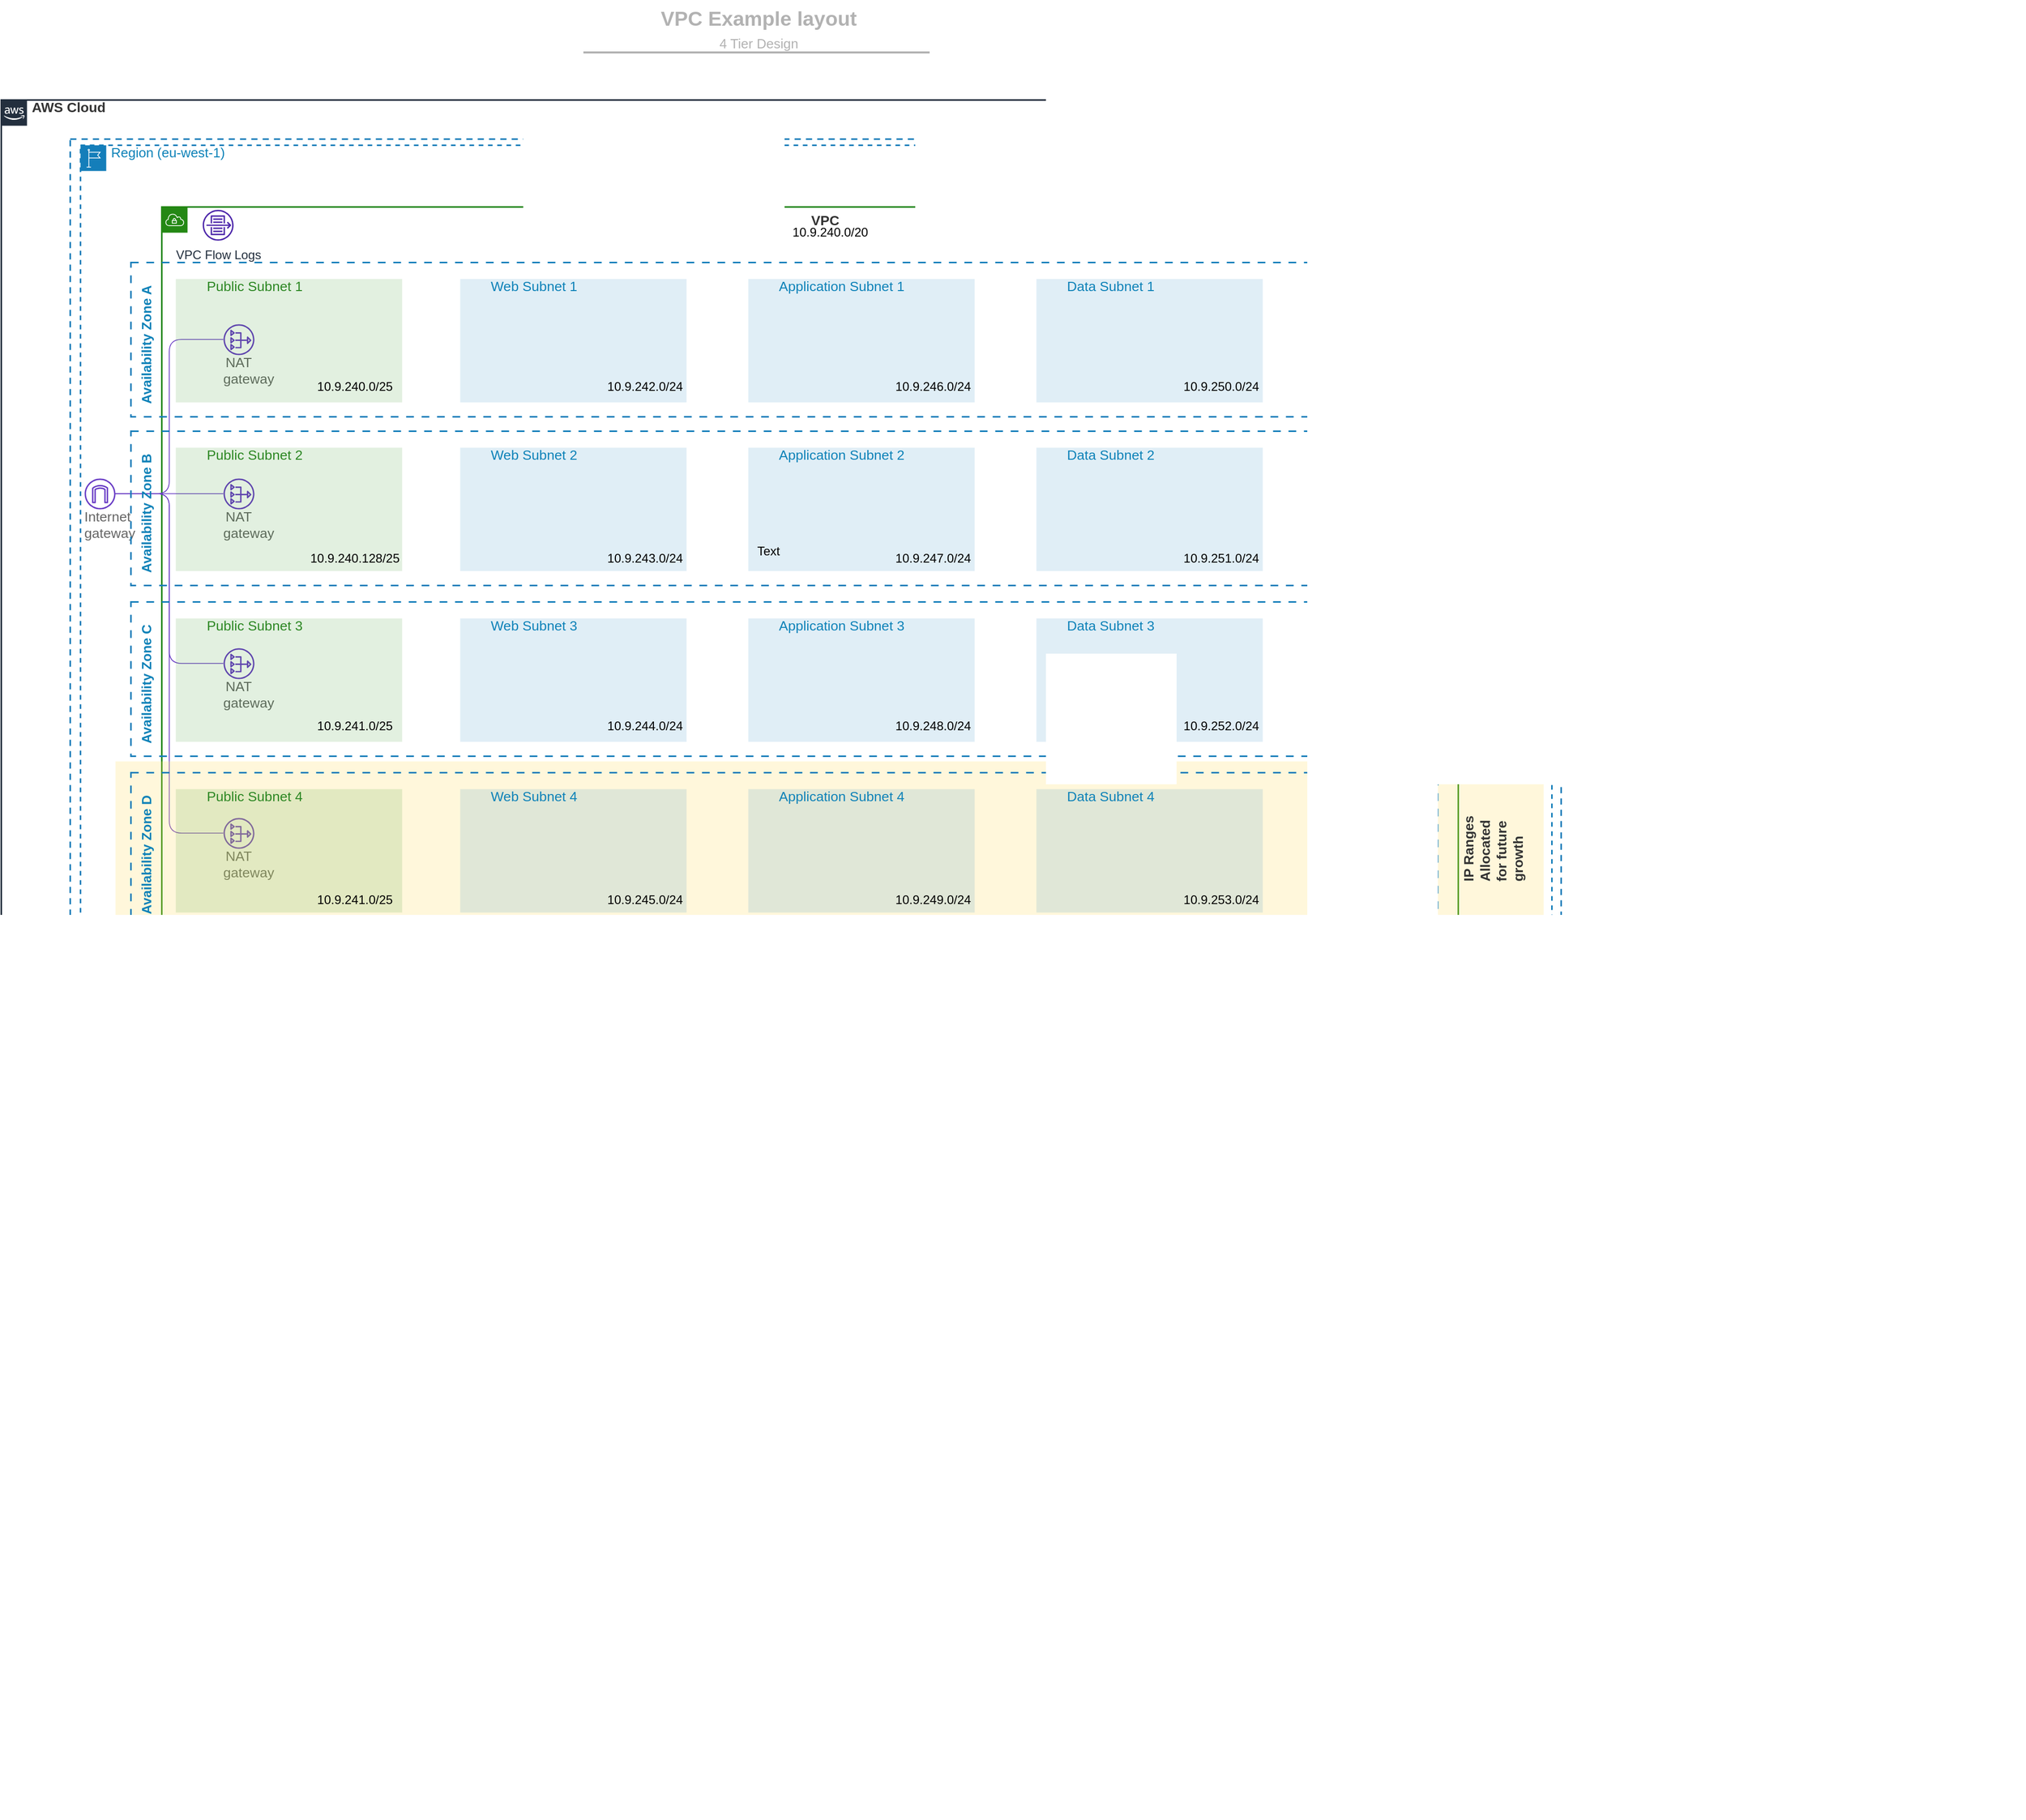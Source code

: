 <mxfile compressed="false" version="20.3.0" type="device">
  <diagram name="4 Tier Design" id="lptEz-B2BHvfUTlyXeJj">
    <mxGraphModel dx="1259" dy="1894" grid="1" gridSize="10" guides="1" tooltips="1" connect="1" arrows="1" fold="1" page="1" pageScale="1" pageWidth="827" pageHeight="1169" math="0" shadow="0">
      <root>
        <mxCell id="pj1l9u-Ld7OoOsmG_GXO-0" />
        <mxCell id="pj1l9u-Ld7OoOsmG_GXO-1" value="Titles Block" style="" parent="pj1l9u-Ld7OoOsmG_GXO-0" />
        <mxCell id="pj1l9u-Ld7OoOsmG_GXO-2" value="" style="group;dropTarget=0;" parent="pj1l9u-Ld7OoOsmG_GXO-1" vertex="1">
          <mxGeometry x="430" y="-840" width="641" height="89" as="geometry" />
        </mxCell>
        <UserObject AWS_Account_ID="" label="VPC Example layout" placeholders="1" id="pj1l9u-Ld7OoOsmG_GXO-3">
          <mxCell style="html=1;overflow=block;blockSpacing=1;whiteSpace=wrap;;whiteSpace=wrap;fontSize=19.7;fontColor=#b2b2b2;fontStyle=1;align=center;spacingLeft=7;spacingRight=7;spacingTop=2;spacing=3;strokeOpacity=0;fillOpacity=0;rounded=1;absoluteArcSize=1;arcSize=12;fillColor=#ffffff;strokeWidth=1.5;" parent="pj1l9u-Ld7OoOsmG_GXO-2" vertex="1">
            <mxGeometry width="641" height="30" as="geometry" />
          </mxCell>
        </UserObject>
        <UserObject AWS_Account_ID="" label="" placeholders="1" id="pj1l9u-Ld7OoOsmG_GXO-4">
          <mxCell style="html=1;overflow=block;blockSpacing=1;whiteSpace=wrap;;whiteSpace=wrap;fontSize=11.5;fontColor=#b2b2b2;align=center;spacingLeft=7;spacingRight=7;spacingTop=2;spacing=3;strokeOpacity=0;fillOpacity=0;rounded=1;absoluteArcSize=1;arcSize=12;fillColor=#ffffff;strokeWidth=1.5;" parent="pj1l9u-Ld7OoOsmG_GXO-2" vertex="1">
            <mxGeometry y="45" width="641" height="44" as="geometry" />
          </mxCell>
        </UserObject>
        <UserObject label="%page%" placeholders="1" id="pj1l9u-Ld7OoOsmG_GXO-5">
          <mxCell style="html=1;overflow=block;blockSpacing=1;whiteSpace=wrap;strokeColor=none;fillColor=none;whiteSpace=wrap;fontSize=13;fontColor=#b2b2b2;spacing=3.8;strokeOpacity=100;fillOpacity=100;strokeWidth=0.8;" parent="pj1l9u-Ld7OoOsmG_GXO-2" vertex="1">
            <mxGeometry x="171.77" y="20" width="297.46" height="41" as="geometry" />
          </mxCell>
        </UserObject>
        <UserObject label="" id="pj1l9u-Ld7OoOsmG_GXO-6">
          <mxCell style="html=1;jettySize=18;whiteSpace=wrap;fontSize=13;fontFamily=Helvetica;strokeColor=#b2b2b2;strokeOpacity=100;strokeWidth=2;rounded=0;startArrow=none;;endArrow=none;;endSize=10;startSize=10;" parent="pj1l9u-Ld7OoOsmG_GXO-2" edge="1">
            <mxGeometry width="100" height="100" relative="1" as="geometry">
              <Array as="points" />
              <mxPoint x="150.002" y="50" as="sourcePoint" />
              <mxPoint x="486.463" y="50" as="targetPoint" />
            </mxGeometry>
          </mxCell>
        </UserObject>
        <mxCell id="pj1l9u-Ld7OoOsmG_GXO-7" value="Region" style="locked=1;" parent="pj1l9u-Ld7OoOsmG_GXO-0" />
        <mxCell id="pj1l9u-Ld7OoOsmG_GXO-8" value="" style="html=1;overflow=block;blockSpacing=1;whiteSpace=wrap;whiteSpace=wrap;fontSize=13.3;fontColor=#333333;fontStyle=1;spacing=0;strokeColor=#232f3e;strokeOpacity=100;fillOpacity=0;fillColor=#000000;strokeWidth=1.5;" parent="pj1l9u-Ld7OoOsmG_GXO-7" vertex="1">
          <mxGeometry x="14" y="-744" width="1526" height="833" as="geometry" />
        </mxCell>
        <UserObject AWS_Account_ID="" label="AWS Cloud" id="pj1l9u-Ld7OoOsmG_GXO-9">
          <mxCell style="html=1;overflow=block;blockSpacing=1;whiteSpace=wrap;shape=mxgraph.aws4.group;grIcon=mxgraph.aws4.group_aws_cloud_alt;verticalAlign=top;align=left;spacingLeft=30;fillOpacity=100;fillColor=none;whiteSpace=wrap;fontSize=13.3;fontColor=#333333;fontStyle=1;spacing=0;strokeColor=#232f3e;strokeOpacity=100;strokeWidth=1.5;part=1;" parent="pj1l9u-Ld7OoOsmG_GXO-8" vertex="1">
            <mxGeometry width="1526" height="833" as="geometry" />
          </mxCell>
        </UserObject>
        <mxCell id="pj1l9u-Ld7OoOsmG_GXO-10" value="" style="html=1;overflow=block;blockSpacing=1;whiteSpace=wrap;whiteSpace=wrap;fontSize=13;fontColor=#147eba;spacing=0;strokeColor=#147eba;strokeOpacity=100;fillOpacity=0;fillColor=#ffffff;dashed=1;fixDash=1;dashPattern=6 5;strokeWidth=1.5;container=0;" parent="pj1l9u-Ld7OoOsmG_GXO-7" vertex="1">
          <mxGeometry x="81" y="-706" width="1449" height="782" as="geometry" />
        </mxCell>
        <UserObject AWS_Account_ID="" label="" id="pj1l9u-Ld7OoOsmG_GXO-11">
          <mxCell style="html=1;overflow=block;blockSpacing=1;whiteSpace=wrap;;whiteSpace=wrap;fontSize=13;align=center;spacing=3.8;strokeOpacity=0;fillOpacity=0;fillColor=#ffffff;strokeWidth=1.5;" parent="pj1l9u-Ld7OoOsmG_GXO-7" vertex="1">
            <mxGeometry x="1741" y="833" width="239" height="39" as="geometry" />
          </mxCell>
        </UserObject>
        <UserObject AWS_Account_ID="" label="Region (eu-west-1)" Region="eu-west-1" Type="Region" id="pj1l9u-Ld7OoOsmG_GXO-12">
          <mxCell style="html=1;overflow=block;blockSpacing=1;whiteSpace=wrap;shape=mxgraph.aws4.group;grIcon=mxgraph.aws4.group_region;verticalAlign=top;align=left;spacingLeft=30;fillOpacity=100;dashed=1;fontColor=#0E82B8;fillColor=none;whiteSpace=wrap;fontSize=13;spacing=0;strokeColor=#147eba;strokeOpacity=100;strokeWidth=1.5;part=1;" parent="pj1l9u-Ld7OoOsmG_GXO-7" vertex="1">
            <mxGeometry x="91" y="-700" width="1430" height="770" as="geometry" />
          </mxCell>
        </UserObject>
        <mxCell id="pj1l9u-Ld7OoOsmG_GXO-17" value="VPC" style="locked=1;" parent="pj1l9u-Ld7OoOsmG_GXO-0" />
        <object label="" Region="eu-west-1" VPC_ID="" id="pj1l9u-Ld7OoOsmG_GXO-18">
          <mxCell style="group;dropTarget=0;" parent="pj1l9u-Ld7OoOsmG_GXO-17" vertex="1">
            <mxGeometry x="170" y="-640" width="1260" height="705" as="geometry" />
          </mxCell>
        </object>
        <mxCell id="pj1l9u-Ld7OoOsmG_GXO-19" value="" style="html=1;overflow=block;blockSpacing=1;whiteSpace=wrap;whiteSpace=wrap;fontSize=13.3;fontColor=#333333;fontStyle=1;align=left;spacing=0;strokeColor=#248814;strokeOpacity=100;fillOpacity=0;fillColor=#000000;strokeWidth=1.5;" parent="pj1l9u-Ld7OoOsmG_GXO-18" vertex="1">
          <mxGeometry width="1260" height="705" as="geometry" />
        </mxCell>
        <UserObject AWS_Account_ID="" label="&lt;div style=&quot;display: flex ; justify-content: center ; text-align: center ; align-items: baseline ; font-size: 0 ; line-height: 1.25 ; margin-top: -2px&quot;&gt;&lt;span&gt;&lt;span style=&quot;font-size: 13.3px ; color: rgb(51 , 51 , 51) ; font-weight: bold ; line-height: 2.4&quot;&gt;VPC&lt;/span&gt;&lt;/span&gt;&lt;/div&gt;" Instance_Tenancy="default" CIDR_Block="" Region="eu-west-1" Type="Virtual Private Cloud" VPC_ID="" id="pj1l9u-Ld7OoOsmG_GXO-20">
          <mxCell style="html=1;overflow=block;blockSpacing=1;whiteSpace=wrap;shape=mxgraph.aws4.group;grIcon=mxgraph.aws4.group_vpc;verticalAlign=top;align=left;spacingLeft=30;fillOpacity=100;fontColor=#2C8723;fillColor=none;whiteSpace=wrap;fontSize=13;spacing=0;strokeColor=#248814;strokeOpacity=100;strokeWidth=1.5;part=1;" parent="pj1l9u-Ld7OoOsmG_GXO-19" vertex="1">
            <mxGeometry width="1260" height="705" as="geometry" />
          </mxCell>
        </UserObject>
        <mxCell id="pj1l9u-Ld7OoOsmG_GXO-21" value="VPC Services" style="" parent="pj1l9u-Ld7OoOsmG_GXO-0" />
        <mxCell id="pj1l9u-Ld7OoOsmG_GXO-23" value="VPC Flow Logs" style="sketch=0;outlineConnect=0;fontColor=#232F3E;gradientColor=none;fillColor=#4D27AA;strokeColor=none;dashed=0;verticalLabelPosition=bottom;verticalAlign=top;align=center;html=1;fontSize=12;fontStyle=0;aspect=fixed;pointerEvents=1;shape=mxgraph.aws4.flow_logs;" parent="pj1l9u-Ld7OoOsmG_GXO-21" vertex="1">
          <mxGeometry x="210" y="-637" width="30" height="30" as="geometry" />
        </mxCell>
        <mxCell id="pj1l9u-Ld7OoOsmG_GXO-24" value="NAT GW" style="locked=1;" parent="pj1l9u-Ld7OoOsmG_GXO-0" />
        <UserObject AWS_Account_ID="" label="NAT gateway" Region="eu-west-1" Availability_Zone="eu-west-1d" Type="NAT Gateway" VPC_ID="" id="pj1l9u-Ld7OoOsmG_GXO-25">
          <mxCell style="html=1;overflow=block;blockSpacing=1;whiteSpace=wrap;shape=mxgraph.aws4.nat_gateway;labelPosition=center;verticalLabelPosition=bottom;align=center;verticalAlign=top;strokeColor=none;whiteSpace=wrap;fontSize=13.3;fontColor=#666666;spacing=0;strokeOpacity=0;fillColor=#693cc5;strokeWidth=1.5;" parent="pj1l9u-Ld7OoOsmG_GXO-24" vertex="1">
            <mxGeometry x="230" y="-46" width="30" height="30" as="geometry" />
          </mxCell>
        </UserObject>
        <UserObject AWS_Account_ID="" label="NAT gateway" Availability_Zone="eu-west-1a" Region="eu-west-1" Type="NAT Gateway" VPC_ID="" id="pj1l9u-Ld7OoOsmG_GXO-26">
          <mxCell style="html=1;overflow=block;blockSpacing=1;whiteSpace=wrap;shape=mxgraph.aws4.nat_gateway;labelPosition=center;verticalLabelPosition=bottom;align=center;verticalAlign=top;strokeColor=none;whiteSpace=wrap;fontSize=13.3;fontColor=#666666;spacing=0;strokeOpacity=0;fillColor=#693cc5;strokeWidth=1.5;" parent="pj1l9u-Ld7OoOsmG_GXO-24" vertex="1">
            <mxGeometry x="230" y="-526" width="30" height="30" as="geometry" />
          </mxCell>
        </UserObject>
        <UserObject AWS_Account_ID="" label="NAT gateway" Region="eu-west-1" Availability_Zone="eu-west-1b" Type="NAT Gateway" VPC_ID="" id="pj1l9u-Ld7OoOsmG_GXO-27">
          <mxCell style="html=1;overflow=block;blockSpacing=1;whiteSpace=wrap;shape=mxgraph.aws4.nat_gateway;labelPosition=center;verticalLabelPosition=bottom;align=center;verticalAlign=top;strokeColor=none;whiteSpace=wrap;fontSize=13.3;fontColor=#666666;spacing=0;strokeOpacity=0;fillColor=#693cc5;strokeWidth=1.5;" parent="pj1l9u-Ld7OoOsmG_GXO-24" vertex="1">
            <mxGeometry x="230" y="-376" width="30" height="30" as="geometry" />
          </mxCell>
        </UserObject>
        <UserObject AWS_Account_ID="" label="Internet gateway" Region="eu-west-1" Type="Internet Gateway" VPC_ID="" id="pj1l9u-Ld7OoOsmG_GXO-28">
          <mxCell style="html=1;overflow=block;blockSpacing=1;whiteSpace=wrap;shape=mxgraph.aws4.internet_gateway;labelPosition=center;verticalLabelPosition=bottom;align=center;verticalAlign=top;strokeColor=none;whiteSpace=wrap;fontSize=13.3;fontColor=#666666;spacing=0;strokeOpacity=0;fillColor=#693cc5;strokeWidth=1.5;" parent="pj1l9u-Ld7OoOsmG_GXO-24" vertex="1">
            <mxGeometry x="95" y="-376" width="30" height="30" as="geometry" />
          </mxCell>
        </UserObject>
        <UserObject AWS_Account_ID="" label="NAT gateway" Region="eu-west-1" Availability_Zone="eu-west-1c" Type="NAT Gateway" VPC_ID="" id="pj1l9u-Ld7OoOsmG_GXO-29">
          <mxCell style="html=1;overflow=block;blockSpacing=1;whiteSpace=wrap;shape=mxgraph.aws4.nat_gateway;labelPosition=center;verticalLabelPosition=bottom;align=center;verticalAlign=top;strokeColor=none;whiteSpace=wrap;fontSize=13.3;fontColor=#666666;spacing=0;strokeOpacity=0;fillColor=#693cc5;strokeWidth=1.5;" parent="pj1l9u-Ld7OoOsmG_GXO-24" vertex="1">
            <mxGeometry x="230" y="-211" width="30" height="30" as="geometry" />
          </mxCell>
        </UserObject>
        <UserObject AWS_Account_ID="" label="" Availability_Zone="eu-west-1a" Region="eu-west-1" VPC_ID="" id="pj1l9u-Ld7OoOsmG_GXO-30">
          <mxCell style="html=1;jettySize=18;whiteSpace=wrap;fontSize=13;strokeColor=#693cc5;strokeOpacity=100;strokeWidth=0.8;rounded=1;arcSize=24;edgeStyle=orthogonalEdgeStyle;startArrow=none;;endArrow=none;;exitX=1;exitY=0.5;exitPerimeter=0;entryX=0;entryY=0.5;entryPerimeter=0;" parent="pj1l9u-Ld7OoOsmG_GXO-24" source="pj1l9u-Ld7OoOsmG_GXO-28" target="pj1l9u-Ld7OoOsmG_GXO-26" edge="1">
            <mxGeometry x="95" y="-526" width="100" height="100" as="geometry">
              <Array as="points" />
            </mxGeometry>
          </mxCell>
        </UserObject>
        <UserObject AWS_Account_ID="" label="" Availability_Zone="eu-west-1b" Region="eu-west-1" id="pj1l9u-Ld7OoOsmG_GXO-31">
          <mxCell style="html=1;jettySize=18;whiteSpace=wrap;fontSize=13;strokeColor=#693cc5;strokeOpacity=100;strokeWidth=0.8;rounded=1;arcSize=24;edgeStyle=orthogonalEdgeStyle;startArrow=none;;endArrow=none;;exitX=0;exitY=0.5;exitPerimeter=0;entryX=1;entryY=0.5;entryPerimeter=0;" parent="pj1l9u-Ld7OoOsmG_GXO-24" source="pj1l9u-Ld7OoOsmG_GXO-27" target="pj1l9u-Ld7OoOsmG_GXO-28" edge="1">
            <mxGeometry x="95" y="-526" width="100" height="100" as="geometry">
              <Array as="points" />
            </mxGeometry>
          </mxCell>
        </UserObject>
        <UserObject AWS_Account_ID="" label="" Availability_Zone="eu-west-1c" Region="eu-west-1" id="pj1l9u-Ld7OoOsmG_GXO-32">
          <mxCell style="html=1;jettySize=18;whiteSpace=wrap;fontSize=13;strokeColor=#693cc5;strokeOpacity=100;strokeWidth=0.8;rounded=1;arcSize=24;edgeStyle=orthogonalEdgeStyle;startArrow=none;;endArrow=none;;exitX=0;exitY=0.5;exitPerimeter=0;entryX=1;entryY=0.5;entryPerimeter=0;" parent="pj1l9u-Ld7OoOsmG_GXO-24" source="pj1l9u-Ld7OoOsmG_GXO-29" target="pj1l9u-Ld7OoOsmG_GXO-28" edge="1">
            <mxGeometry x="95" y="-526" width="100" height="100" as="geometry">
              <Array as="points" />
            </mxGeometry>
          </mxCell>
        </UserObject>
        <UserObject AWS_Account_ID="" label="" Region="eu-west-1" Availability_Zone="eu-west-1d" VPC_ID="" id="pj1l9u-Ld7OoOsmG_GXO-33">
          <mxCell style="html=1;jettySize=18;whiteSpace=wrap;fontSize=13;strokeColor=#693cc5;strokeOpacity=100;strokeWidth=0.8;rounded=1;arcSize=24;edgeStyle=orthogonalEdgeStyle;startArrow=none;;endArrow=none;;exitX=0;exitY=0.5;exitPerimeter=0;entryX=1;entryY=0.5;entryPerimeter=0;" parent="pj1l9u-Ld7OoOsmG_GXO-24" source="pj1l9u-Ld7OoOsmG_GXO-25" target="pj1l9u-Ld7OoOsmG_GXO-28" edge="1">
            <mxGeometry width="100" height="100" as="geometry" />
          </mxCell>
        </UserObject>
        <mxCell id="pj1l9u-Ld7OoOsmG_GXO-34" value="eu-west-1d future cap" style="locked=1;" parent="pj1l9u-Ld7OoOsmG_GXO-0" />
        <mxCell id="pj1l9u-Ld7OoOsmG_GXO-35" value="" style="group;dropTarget=0;" parent="pj1l9u-Ld7OoOsmG_GXO-34" vertex="1">
          <mxGeometry x="195" y="727" width="1454" height="200" as="geometry" />
        </mxCell>
        <UserObject AWS_Account_ID="" label="" id="pj1l9u-Ld7OoOsmG_GXO-36">
          <mxCell style="html=1;overflow=block;blockSpacing=1;whiteSpace=wrap;;whiteSpace=wrap;fontSize=13;align=center;spacing=3.8;strokeOpacity=0;fillOpacity=25;fillColor=#ffdf71;strokeWidth=1.5;" parent="pj1l9u-Ld7OoOsmG_GXO-35" vertex="1">
            <mxGeometry x="-70" y="-828" width="1388" height="172" as="geometry" />
          </mxCell>
        </UserObject>
        <UserObject AWS_Account_ID="" label="IP Ranges Allocated for future growth" id="pj1l9u-Ld7OoOsmG_GXO-37">
          <mxCell style="html=1;overflow=block;blockSpacing=1;whiteSpace=wrap;;whiteSpace=wrap;fontSize=13.3;fontColor=#333333;fontStyle=1;align=center;spacingRight=120;spacingTop=10.5;align=left;spacing=3.8;verticalAlign=top;strokeColor=none;fillOpacity=0;rotation=-90;fillColor=#ffffff;strokeWidth=0;" parent="pj1l9u-Ld7OoOsmG_GXO-35" vertex="1">
            <mxGeometry x="1179" y="-867" width="205" height="113" as="geometry" />
          </mxCell>
        </UserObject>
        <object label="eu-west-1d" id="pj1l9u-Ld7OoOsmG_GXO-38">
          <mxCell style="locked=1;" parent="pj1l9u-Ld7OoOsmG_GXO-0" />
        </object>
        <object label="" Availability_Zone="eu-west-1d" Region="eu-west-1" id="pj1l9u-Ld7OoOsmG_GXO-39">
          <mxCell style="group" parent="pj1l9u-Ld7OoOsmG_GXO-38" vertex="1" connectable="0">
            <mxGeometry x="140" y="-90" width="1270" height="150" as="geometry" />
          </mxCell>
        </object>
        <UserObject AWS_Account_ID="" label="" Name="eu-west-1a" Region="eu-west-1" Type="Availability Zone" id="pj1l9u-Ld7OoOsmG_GXO-40">
          <mxCell style="html=1;overflow=block;blockSpacing=1;whiteSpace=wrap;verticalAlign=top;fillColor=none;fillOpacity=100;dashed=1;dashPattern=5 5;fontColor=#0E82B8;strokeOpacity=100;strokeColor=#147eba;whiteSpace=wrap;fontSize=13.3;fontStyle=1;align=center;spacingRight=120;spacingTop=10.5;spacing=0;strokeWidth=1.5;" parent="pj1l9u-Ld7OoOsmG_GXO-39" vertex="1">
            <mxGeometry width="1270" height="150" as="geometry" />
          </mxCell>
        </UserObject>
        <object label="&lt;span style=&quot;color: rgb(14 , 130 , 184) ; font-family: &amp;#34;helvetica&amp;#34; ; font-size: 13px ; font-style: normal ; font-weight: 700 ; letter-spacing: normal ; text-align: center ; text-indent: 0px ; text-transform: none ; word-spacing: 0px ; display: inline ; float: none&quot;&gt;Availability Zone D&lt;/span&gt;" Availability_Zone="eu-west-1d" Region="eu-west-1" id="pj1l9u-Ld7OoOsmG_GXO-41">
          <mxCell style="text;html=1;strokeColor=none;fillColor=none;align=center;verticalAlign=middle;whiteSpace=wrap;rounded=0;rotation=270;labelBackgroundColor=none;" parent="pj1l9u-Ld7OoOsmG_GXO-39" vertex="1">
            <mxGeometry x="-50" y="70" width="130" height="20" as="geometry" />
          </mxCell>
        </object>
        <UserObject AWS_Account_ID="" label="Public Subnet 4" Availability_Zone="eu-west-1d" Subnet_Type="Public" Region="eu-west-1" Type="Subnet" VPC_ID="" id="pj1l9u-Ld7OoOsmG_GXO-44">
          <mxCell style="html=1;overflow=block;blockSpacing=1;whiteSpace=wrap;shape=mxgraph.aws4.group;grIcon=mxgraph.aws4.group_security_group;grStroke=0;verticalAlign=top;align=left;spacingLeft=30;strokeColor=#2C8723;fontColor=#2C8723;fillOpacity=13;fillColor=#248814;whiteSpace=wrap;fontSize=13.3;spacing=0;strokeOpacity=0;strokeWidth=1.5;part=1;" parent="pj1l9u-Ld7OoOsmG_GXO-39" vertex="1">
            <mxGeometry x="43.588" y="16" width="220" height="120" as="geometry" />
          </mxCell>
        </UserObject>
        <object label="" Availability_Zone="eu-west-1" Region="eu-west-1d" Subnet_Type="Private" Type="Subnet" VPC_ID="" id="pj1l9u-Ld7OoOsmG_GXO-45">
          <mxCell style="html=1;overflow=block;blockSpacing=1;whiteSpace=wrap;whiteSpace=wrap;fontSize=13.3;fontColor=#333333;spacing=0;verticalAlign=top;strokeOpacity=0;fillOpacity=0;fillColor=#000000;strokeWidth=1.5;" parent="pj1l9u-Ld7OoOsmG_GXO-39" vertex="1">
            <mxGeometry x="320" y="16" width="220" height="120" as="geometry" />
          </mxCell>
        </object>
        <UserObject AWS_Account_ID="" label="Web Subnet 4" Availability_Zone="eu-west-1a" Subnet_Type="Private" CIDR_Block="" Region="eu-west-1" Type="Subnet" VPC_ID="" id="pj1l9u-Ld7OoOsmG_GXO-46">
          <mxCell style="html=1;overflow=block;blockSpacing=1;whiteSpace=wrap;shape=mxgraph.aws4.group;grIcon=mxgraph.aws4.group_security_group;grStroke=0;verticalAlign=top;align=left;spacingLeft=30;strokeColor=#0E82B8;fontColor=#0E82B8;fillOpacity=13;fillColor=#147eba;whiteSpace=wrap;fontSize=13.3;spacing=0;strokeOpacity=0;strokeWidth=1.5;part=1;" parent="pj1l9u-Ld7OoOsmG_GXO-45" vertex="1">
            <mxGeometry width="220.0" height="120" as="geometry" />
          </mxCell>
        </UserObject>
        <object label="" Availability_Zone="eu-west-1d" Region="eu-west-1" Subnet_Type="Private" Type="Subnet" VPC_ID="" id="pj1l9u-Ld7OoOsmG_GXO-49">
          <mxCell style="html=1;overflow=block;blockSpacing=1;whiteSpace=wrap;whiteSpace=wrap;fontSize=13.3;fontColor=#333333;spacing=0;verticalAlign=top;strokeOpacity=0;fillOpacity=0;fillColor=#000000;strokeWidth=1.5;" parent="pj1l9u-Ld7OoOsmG_GXO-39" vertex="1">
            <mxGeometry x="600" y="16" width="220" height="120" as="geometry" />
          </mxCell>
        </object>
        <UserObject AWS_Account_ID="" label="Application Subnet 4" Availability_Zone="eu-west-1a" Subnet_Type="Private" CIDR_Block="" Region="eu-west-1" Type="Subnet" VPC_ID="" id="pj1l9u-Ld7OoOsmG_GXO-50">
          <mxCell style="html=1;overflow=block;blockSpacing=1;whiteSpace=wrap;shape=mxgraph.aws4.group;grIcon=mxgraph.aws4.group_security_group;grStroke=0;verticalAlign=top;align=left;spacingLeft=30;strokeColor=#0E82B8;fontColor=#0E82B8;fillOpacity=13;fillColor=#147eba;whiteSpace=wrap;fontSize=13.3;spacing=0;strokeOpacity=0;strokeWidth=1.5;part=1;" parent="pj1l9u-Ld7OoOsmG_GXO-49" vertex="1">
            <mxGeometry width="220.0" height="120" as="geometry" />
          </mxCell>
        </UserObject>
        <object label="" Availability_Zone="eu-west-1d" Region="eu-west-1" Subnet_Type="Private" Type="Subnet" VPC_ID="" id="pj1l9u-Ld7OoOsmG_GXO-51">
          <mxCell style="html=1;overflow=block;blockSpacing=1;whiteSpace=wrap;whiteSpace=wrap;fontSize=13.3;fontColor=#333333;spacing=0;verticalAlign=top;strokeOpacity=0;fillOpacity=0;fillColor=#000000;strokeWidth=1.5;" parent="pj1l9u-Ld7OoOsmG_GXO-39" vertex="1">
            <mxGeometry x="880" y="16" width="220" height="120" as="geometry" />
          </mxCell>
        </object>
        <UserObject AWS_Account_ID="" label="Data Subnet 4" Availability_Zone="eu-west-1a" Subnet_Type="Private" CIDR_Block="" Region="eu-west-1" Type="Subnet" VPC_ID="" id="pj1l9u-Ld7OoOsmG_GXO-52">
          <mxCell style="html=1;overflow=block;blockSpacing=1;whiteSpace=wrap;shape=mxgraph.aws4.group;grIcon=mxgraph.aws4.group_security_group;grStroke=0;verticalAlign=top;align=left;spacingLeft=30;strokeColor=#0E82B8;fontColor=#0E82B8;fillOpacity=13;fillColor=#147eba;whiteSpace=wrap;fontSize=13.3;spacing=0;strokeOpacity=0;strokeWidth=1.5;part=1;" parent="pj1l9u-Ld7OoOsmG_GXO-51" vertex="1">
            <mxGeometry width="220.0" height="120" as="geometry" />
          </mxCell>
        </UserObject>
        <object label="eu-west-1c" id="pj1l9u-Ld7OoOsmG_GXO-53">
          <mxCell style="locked=1;" parent="pj1l9u-Ld7OoOsmG_GXO-0" />
        </object>
        <object label="" Availability_Zone="eu-west-1c" Region="eu-west-1" id="pj1l9u-Ld7OoOsmG_GXO-54">
          <mxCell style="group" parent="pj1l9u-Ld7OoOsmG_GXO-53" vertex="1" connectable="0">
            <mxGeometry x="140" y="-256" width="1270" height="150" as="geometry" />
          </mxCell>
        </object>
        <UserObject AWS_Account_ID="" label="" Name="eu-west-1a" Region="eu-west-1" Type="Availability Zone" id="pj1l9u-Ld7OoOsmG_GXO-55">
          <mxCell style="html=1;overflow=block;blockSpacing=1;whiteSpace=wrap;verticalAlign=top;fillColor=none;fillOpacity=100;dashed=1;dashPattern=5 5;fontColor=#0E82B8;strokeOpacity=100;strokeColor=#147eba;whiteSpace=wrap;fontSize=13.3;fontStyle=1;align=center;spacingRight=120;spacingTop=10.5;spacing=0;strokeWidth=1.5;" parent="pj1l9u-Ld7OoOsmG_GXO-54" vertex="1">
            <mxGeometry width="1270" height="150" as="geometry" />
          </mxCell>
        </UserObject>
        <object label="&lt;span style=&quot;color: rgb(14 , 130 , 184) ; font-family: &amp;#34;helvetica&amp;#34; ; font-size: 13px ; font-style: normal ; font-weight: 700 ; letter-spacing: normal ; text-align: center ; text-indent: 0px ; text-transform: none ; word-spacing: 0px ; display: inline ; float: none&quot;&gt;Availability Zone C&lt;/span&gt;" Availability_Zone="eu-west-1c" Region="eu-west-1" id="pj1l9u-Ld7OoOsmG_GXO-56">
          <mxCell style="text;html=1;strokeColor=none;fillColor=none;align=center;verticalAlign=middle;whiteSpace=wrap;rounded=0;rotation=270;labelBackgroundColor=none;" parent="pj1l9u-Ld7OoOsmG_GXO-54" vertex="1">
            <mxGeometry x="-50" y="70" width="130" height="20" as="geometry" />
          </mxCell>
        </object>
        <UserObject AWS_Account_ID="" label="Public Subnet 3" Availability_Zone="eu-west-1c" Subnet_Type="Public" Region="eu-west-1" Type="Subnet" VPC_ID="" id="pj1l9u-Ld7OoOsmG_GXO-59">
          <mxCell style="html=1;overflow=block;blockSpacing=1;whiteSpace=wrap;shape=mxgraph.aws4.group;grIcon=mxgraph.aws4.group_security_group;grStroke=0;verticalAlign=top;align=left;spacingLeft=30;strokeColor=#2C8723;fontColor=#2C8723;fillOpacity=13;fillColor=#248814;whiteSpace=wrap;fontSize=13.3;spacing=0;strokeOpacity=0;strokeWidth=1.5;part=1;" parent="pj1l9u-Ld7OoOsmG_GXO-54" vertex="1">
            <mxGeometry x="43.588" y="16" width="220" height="120" as="geometry" />
          </mxCell>
        </UserObject>
        <object label="" Availability_Zone="eu-west-1" Region="eu-west-1c" Subnet_Type="Private" Type="Subnet" VPC_ID="" id="pj1l9u-Ld7OoOsmG_GXO-60">
          <mxCell style="html=1;overflow=block;blockSpacing=1;whiteSpace=wrap;whiteSpace=wrap;fontSize=13.3;fontColor=#333333;spacing=0;verticalAlign=top;strokeOpacity=0;fillOpacity=0;fillColor=#000000;strokeWidth=1.5;" parent="pj1l9u-Ld7OoOsmG_GXO-54" vertex="1">
            <mxGeometry x="320" y="16" width="220" height="120" as="geometry" />
          </mxCell>
        </object>
        <UserObject AWS_Account_ID="" label="Web Subnet 3" Availability_Zone="eu-west-1a" Subnet_Type="Private" CIDR_Block="" Region="eu-west-1" Type="Subnet" VPC_ID="" id="pj1l9u-Ld7OoOsmG_GXO-61">
          <mxCell style="html=1;overflow=block;blockSpacing=1;whiteSpace=wrap;shape=mxgraph.aws4.group;grIcon=mxgraph.aws4.group_security_group;grStroke=0;verticalAlign=top;align=left;spacingLeft=30;strokeColor=#0E82B8;fontColor=#0E82B8;fillOpacity=13;fillColor=#147eba;whiteSpace=wrap;fontSize=13.3;spacing=0;strokeOpacity=0;strokeWidth=1.5;part=1;" parent="pj1l9u-Ld7OoOsmG_GXO-60" vertex="1">
            <mxGeometry width="220.0" height="120" as="geometry" />
          </mxCell>
        </UserObject>
        <object label="" Availability_Zone="eu-west-1c" Region="eu-west-1" Subnet_Type="Private" Type="Subnet" VPC_ID="" id="pj1l9u-Ld7OoOsmG_GXO-64">
          <mxCell style="html=1;overflow=block;blockSpacing=1;whiteSpace=wrap;whiteSpace=wrap;fontSize=13.3;fontColor=#333333;spacing=0;verticalAlign=top;strokeOpacity=0;fillOpacity=0;fillColor=#000000;strokeWidth=1.5;" parent="pj1l9u-Ld7OoOsmG_GXO-54" vertex="1">
            <mxGeometry x="600" y="16" width="180" height="120" as="geometry" />
          </mxCell>
        </object>
        <UserObject AWS_Account_ID="" label="Application Subnet 3" Availability_Zone="eu-west-1a" Subnet_Type="Private" CIDR_Block="" Region="eu-west-1" Type="Subnet" VPC_ID="" id="pj1l9u-Ld7OoOsmG_GXO-65">
          <mxCell style="html=1;overflow=block;blockSpacing=1;whiteSpace=wrap;shape=mxgraph.aws4.group;grIcon=mxgraph.aws4.group_security_group;grStroke=0;verticalAlign=top;align=left;spacingLeft=30;strokeColor=#0E82B8;fontColor=#0E82B8;fillOpacity=13;fillColor=#147eba;whiteSpace=wrap;fontSize=13.3;spacing=0;strokeOpacity=0;strokeWidth=1.5;part=1;" parent="pj1l9u-Ld7OoOsmG_GXO-64" vertex="1">
            <mxGeometry width="220" height="120" as="geometry" />
          </mxCell>
        </UserObject>
        <object label="" Availability_Zone="eu-west-1c" Region="eu-west-1" Subnet_Type="Private" Type="Subnet" VPC_ID="" id="pj1l9u-Ld7OoOsmG_GXO-66">
          <mxCell style="html=1;overflow=block;blockSpacing=1;whiteSpace=wrap;whiteSpace=wrap;fontSize=13.3;fontColor=#333333;spacing=0;verticalAlign=top;strokeOpacity=0;fillOpacity=0;fillColor=#000000;strokeWidth=1.5;" parent="pj1l9u-Ld7OoOsmG_GXO-54" vertex="1">
            <mxGeometry x="880" y="16" width="220" height="120" as="geometry" />
          </mxCell>
        </object>
        <UserObject AWS_Account_ID="" label="Data Subnet 3" Availability_Zone="eu-west-1a" Subnet_Type="Private" CIDR_Block="" Region="eu-west-1" Type="Subnet" VPC_ID="" id="pj1l9u-Ld7OoOsmG_GXO-67">
          <mxCell style="html=1;overflow=block;blockSpacing=1;whiteSpace=wrap;shape=mxgraph.aws4.group;grIcon=mxgraph.aws4.group_security_group;grStroke=0;verticalAlign=top;align=left;spacingLeft=30;strokeColor=#0E82B8;fontColor=#0E82B8;fillOpacity=13;fillColor=#147eba;whiteSpace=wrap;fontSize=13.3;spacing=0;strokeOpacity=0;strokeWidth=1.5;part=1;" parent="pj1l9u-Ld7OoOsmG_GXO-66" vertex="1">
            <mxGeometry width="220.0" height="120" as="geometry" />
          </mxCell>
        </UserObject>
        <mxCell id="pj1l9u-Ld7OoOsmG_GXO-68" value="eu-west-1b" style="locked=1;" parent="pj1l9u-Ld7OoOsmG_GXO-0" />
        <object label="" Availability_Zone="eu-west-1b" Region="eu-west-1" id="pj1l9u-Ld7OoOsmG_GXO-69">
          <mxCell style="group" parent="pj1l9u-Ld7OoOsmG_GXO-68" vertex="1" connectable="0">
            <mxGeometry x="140" y="-422" width="1270" height="150" as="geometry" />
          </mxCell>
        </object>
        <UserObject AWS_Account_ID="" label="" Name="eu-west-1a" Region="eu-west-1" Type="Availability Zone" id="pj1l9u-Ld7OoOsmG_GXO-70">
          <mxCell style="html=1;overflow=block;blockSpacing=1;whiteSpace=wrap;verticalAlign=top;fillColor=none;fillOpacity=100;dashed=1;dashPattern=5 5;fontColor=#0E82B8;strokeOpacity=100;strokeColor=#147eba;whiteSpace=wrap;fontSize=13.3;fontStyle=1;align=center;spacingRight=120;spacingTop=10.5;spacing=0;strokeWidth=1.5;" parent="pj1l9u-Ld7OoOsmG_GXO-69" vertex="1">
            <mxGeometry width="1270" height="150" as="geometry" />
          </mxCell>
        </UserObject>
        <object label="&lt;span style=&quot;color: rgb(14 , 130 , 184) ; font-family: &amp;#34;helvetica&amp;#34; ; font-size: 13px ; font-style: normal ; font-weight: 700 ; letter-spacing: normal ; text-align: center ; text-indent: 0px ; text-transform: none ; word-spacing: 0px ; display: inline ; float: none&quot;&gt;Availability Zone B&lt;/span&gt;" Availability_Zone="eu-west-1b" Region="eu-west-1" id="pj1l9u-Ld7OoOsmG_GXO-71">
          <mxCell style="text;html=1;strokeColor=none;fillColor=none;align=center;verticalAlign=middle;whiteSpace=wrap;rounded=0;rotation=270;labelBackgroundColor=none;" parent="pj1l9u-Ld7OoOsmG_GXO-69" vertex="1">
            <mxGeometry x="-50" y="70" width="130" height="20" as="geometry" />
          </mxCell>
        </object>
        <UserObject AWS_Account_ID="" label="Public Subnet 2" Availability_Zone="eu-west-1b" Subnet_Type="Public" Region="eu-west-1" Type="Subnet" VPC_ID="" id="pj1l9u-Ld7OoOsmG_GXO-74">
          <mxCell style="html=1;overflow=block;blockSpacing=1;whiteSpace=wrap;shape=mxgraph.aws4.group;grIcon=mxgraph.aws4.group_security_group;grStroke=0;verticalAlign=top;align=left;spacingLeft=30;strokeColor=#2C8723;fontColor=#2C8723;fillOpacity=13;fillColor=#248814;whiteSpace=wrap;fontSize=13.3;spacing=0;strokeOpacity=0;strokeWidth=1.5;part=1;" parent="pj1l9u-Ld7OoOsmG_GXO-69" vertex="1">
            <mxGeometry x="43.588" y="16" width="220" height="120" as="geometry" />
          </mxCell>
        </UserObject>
        <object label="" Availability_Zone="eu-west-1" Region="eu-west-1b" Subnet_Type="Private" Type="Subnet" VPC_ID="" id="pj1l9u-Ld7OoOsmG_GXO-75">
          <mxCell style="html=1;overflow=block;blockSpacing=1;whiteSpace=wrap;whiteSpace=wrap;fontSize=13.3;fontColor=#333333;spacing=0;verticalAlign=top;strokeOpacity=0;fillOpacity=0;fillColor=#000000;strokeWidth=1.5;" parent="pj1l9u-Ld7OoOsmG_GXO-69" vertex="1">
            <mxGeometry x="320" y="16" width="220" height="120" as="geometry" />
          </mxCell>
        </object>
        <UserObject AWS_Account_ID="" label="Web Subnet 2" Availability_Zone="eu-west-1a" Subnet_Type="Private" CIDR_Block="" Region="eu-west-1" Type="Subnet" VPC_ID="" id="pj1l9u-Ld7OoOsmG_GXO-76">
          <mxCell style="html=1;overflow=block;blockSpacing=1;whiteSpace=wrap;shape=mxgraph.aws4.group;grIcon=mxgraph.aws4.group_security_group;grStroke=0;verticalAlign=top;align=left;spacingLeft=30;strokeColor=#0E82B8;fontColor=#0E82B8;fillOpacity=13;fillColor=#147eba;whiteSpace=wrap;fontSize=13.3;spacing=0;strokeOpacity=0;strokeWidth=1.5;part=1;" parent="pj1l9u-Ld7OoOsmG_GXO-75" vertex="1">
            <mxGeometry width="220.0" height="120" as="geometry" />
          </mxCell>
        </UserObject>
        <object label="" Availability_Zone="eu-west-1b" Region="eu-west-1" Subnet_Type="Private" Type="Subnet" VPC_ID="" id="pj1l9u-Ld7OoOsmG_GXO-79">
          <mxCell style="html=1;overflow=block;blockSpacing=1;whiteSpace=wrap;whiteSpace=wrap;fontSize=13.3;fontColor=#333333;spacing=0;verticalAlign=top;strokeOpacity=0;fillOpacity=0;fillColor=#000000;strokeWidth=1.5;" parent="pj1l9u-Ld7OoOsmG_GXO-69" vertex="1">
            <mxGeometry x="600" y="16" width="220" height="120" as="geometry" />
          </mxCell>
        </object>
        <UserObject AWS_Account_ID="" label="Application Subnet 2" Availability_Zone="eu-west-1a" Subnet_Type="Private" CIDR_Block="" Region="eu-west-1" Type="Subnet" VPC_ID="" id="pj1l9u-Ld7OoOsmG_GXO-80">
          <mxCell style="html=1;overflow=block;blockSpacing=1;whiteSpace=wrap;shape=mxgraph.aws4.group;grIcon=mxgraph.aws4.group_security_group;grStroke=0;verticalAlign=top;align=left;spacingLeft=30;strokeColor=#0E82B8;fontColor=#0E82B8;fillOpacity=13;fillColor=#147eba;whiteSpace=wrap;fontSize=13.3;spacing=0;strokeOpacity=0;strokeWidth=1.5;part=1;" parent="pj1l9u-Ld7OoOsmG_GXO-79" vertex="1">
            <mxGeometry width="220.0" height="120" as="geometry" />
          </mxCell>
        </UserObject>
        <object label="" Availability_Zone="eu-west-1b" Region="eu-west-1" Subnet_Type="Private" Type="Subnet" VPC_ID="" id="pj1l9u-Ld7OoOsmG_GXO-81">
          <mxCell style="html=1;overflow=block;blockSpacing=1;whiteSpace=wrap;whiteSpace=wrap;fontSize=13.3;fontColor=#333333;spacing=0;verticalAlign=top;strokeOpacity=0;fillOpacity=0;fillColor=#000000;strokeWidth=1.5;" parent="pj1l9u-Ld7OoOsmG_GXO-69" vertex="1">
            <mxGeometry x="880" y="16" width="220" height="120" as="geometry" />
          </mxCell>
        </object>
        <UserObject AWS_Account_ID="" label="Data Subnet 2" Availability_Zone="eu-west-1a" Subnet_Type="Private" CIDR_Block="" Region="eu-west-1" Type="Subnet" VPC_ID="" id="pj1l9u-Ld7OoOsmG_GXO-82">
          <mxCell style="html=1;overflow=block;blockSpacing=1;whiteSpace=wrap;shape=mxgraph.aws4.group;grIcon=mxgraph.aws4.group_security_group;grStroke=0;verticalAlign=top;align=left;spacingLeft=30;strokeColor=#0E82B8;fontColor=#0E82B8;fillOpacity=13;fillColor=#147eba;whiteSpace=wrap;fontSize=13.3;spacing=0;strokeOpacity=0;strokeWidth=1.5;part=1;" parent="pj1l9u-Ld7OoOsmG_GXO-81" vertex="1">
            <mxGeometry width="220.0" height="120" as="geometry" />
          </mxCell>
        </UserObject>
        <mxCell id="pj1l9u-Ld7OoOsmG_GXO-83" value="eu-west-1a" style="" parent="pj1l9u-Ld7OoOsmG_GXO-0" />
        <UserObject AWS_Account_ID="" label="" Name="eu-west-1a" Region="eu-west-1" Type="Availability Zone" id="pj1l9u-Ld7OoOsmG_GXO-84">
          <mxCell style="html=1;overflow=block;blockSpacing=1;whiteSpace=wrap;verticalAlign=top;fillColor=none;fillOpacity=100;dashed=1;dashPattern=5 5;fontColor=#0E82B8;strokeOpacity=100;strokeColor=#147eba;whiteSpace=wrap;fontSize=13.3;fontStyle=1;align=center;spacingRight=120;spacingTop=10.5;spacing=0;strokeWidth=1.5;" parent="pj1l9u-Ld7OoOsmG_GXO-83" vertex="1">
            <mxGeometry x="140" y="-586" width="1270" height="150" as="geometry" />
          </mxCell>
        </UserObject>
        <object label="" Availability_Zone="eu-west-1a" Region="eu-west-1" VPC_ID="" id="pj1l9u-Ld7OoOsmG_GXO-85">
          <mxCell style="group;dropTarget=0;horizontal=1;direction=east;" parent="pj1l9u-Ld7OoOsmG_GXO-83" vertex="1">
            <mxGeometry x="140" y="-586" width="1315" height="150" as="geometry" />
          </mxCell>
        </object>
        <mxCell id="pj1l9u-Ld7OoOsmG_GXO-86" value="" style="html=1;overflow=block;blockSpacing=1;whiteSpace=wrap;whiteSpace=wrap;fontSize=13.3;fontColor=#333333;spacing=0;verticalAlign=top;strokeOpacity=0;fillOpacity=0;fillColor=#000000;strokeWidth=1.5;container=0;" parent="pj1l9u-Ld7OoOsmG_GXO-85" vertex="1">
          <mxGeometry x="43.588" y="16" width="1271.412" height="134" as="geometry" />
        </mxCell>
        <UserObject AWS_Account_ID="" label="Public Subnet 1" Availability_Zone="eu-west-1a" Subnet_Type="Public" Region="eu-west-1" Type="Subnet" VPC_ID="" id="pj1l9u-Ld7OoOsmG_GXO-87">
          <mxCell style="html=1;overflow=block;blockSpacing=1;whiteSpace=wrap;shape=mxgraph.aws4.group;grIcon=mxgraph.aws4.group_security_group;grStroke=0;verticalAlign=top;align=left;spacingLeft=30;strokeColor=#2C8723;fontColor=#2C8723;fillOpacity=13;fillColor=#248814;whiteSpace=wrap;fontSize=13.3;spacing=0;strokeOpacity=0;strokeWidth=1.5;part=1;" parent="pj1l9u-Ld7OoOsmG_GXO-85" vertex="1">
            <mxGeometry x="43.588" y="16" width="220" height="120" as="geometry" />
          </mxCell>
        </UserObject>
        <object label="" Availability_Zone="eu-west-1a" Region="eu-west-1" Subnet_Type="Private" Type="Subnet" VPC_ID="" id="pj1l9u-Ld7OoOsmG_GXO-88">
          <mxCell style="html=1;overflow=block;blockSpacing=1;whiteSpace=wrap;whiteSpace=wrap;fontSize=13.3;fontColor=#333333;spacing=0;verticalAlign=top;strokeOpacity=0;fillOpacity=0;fillColor=#000000;strokeWidth=1.5;" parent="pj1l9u-Ld7OoOsmG_GXO-85" vertex="1">
            <mxGeometry x="320" y="16" width="220" height="120" as="geometry" />
          </mxCell>
        </object>
        <UserObject AWS_Account_ID="" label="Web Subnet 1" Availability_Zone="eu-west-1a" Subnet_Type="Private" CIDR_Block="" Region="eu-west-1" Type="Subnet" VPC_ID="" id="pj1l9u-Ld7OoOsmG_GXO-89">
          <mxCell style="html=1;overflow=block;blockSpacing=1;whiteSpace=wrap;shape=mxgraph.aws4.group;grIcon=mxgraph.aws4.group_security_group;grStroke=0;verticalAlign=top;align=left;spacingLeft=30;strokeColor=#0E82B8;fontColor=#0E82B8;fillOpacity=13;fillColor=#147eba;whiteSpace=wrap;fontSize=13.3;spacing=0;strokeOpacity=0;strokeWidth=1.5;part=1;" parent="pj1l9u-Ld7OoOsmG_GXO-88" vertex="1">
            <mxGeometry width="220.0" height="120" as="geometry" />
          </mxCell>
        </UserObject>
        <object label="" Availability_Zone="eu-west-1a" Region="eu-west-1" Subnet_Type="Private" Type="Subnet" VPC_ID="" id="pj1l9u-Ld7OoOsmG_GXO-92">
          <mxCell style="html=1;overflow=block;blockSpacing=1;whiteSpace=wrap;whiteSpace=wrap;fontSize=13.3;fontColor=#333333;spacing=0;verticalAlign=top;strokeOpacity=0;fillOpacity=0;fillColor=#000000;strokeWidth=1.5;" parent="pj1l9u-Ld7OoOsmG_GXO-85" vertex="1">
            <mxGeometry x="600" y="16" width="220" height="120" as="geometry" />
          </mxCell>
        </object>
        <UserObject AWS_Account_ID="" label="Application Subnet 1" Availability_Zone="eu-west-1a" Subnet_Type="Private" CIDR_Block="" Region="eu-west-1" Type="Subnet" VPC_ID="" id="pj1l9u-Ld7OoOsmG_GXO-93">
          <mxCell style="html=1;overflow=block;blockSpacing=1;whiteSpace=wrap;shape=mxgraph.aws4.group;grIcon=mxgraph.aws4.group_security_group;grStroke=0;verticalAlign=top;align=left;spacingLeft=30;strokeColor=#0E82B8;fontColor=#0E82B8;fillOpacity=13;fillColor=#147eba;whiteSpace=wrap;fontSize=13.3;spacing=0;strokeOpacity=0;strokeWidth=1.5;part=1;" parent="pj1l9u-Ld7OoOsmG_GXO-92" vertex="1">
            <mxGeometry width="220.0" height="120" as="geometry" />
          </mxCell>
        </UserObject>
        <object label="" Availability_Zone="eu-west-1a" Region="eu-west-1" Subnet_Type="Private" Type="Subnet" VPC_ID="" id="pj1l9u-Ld7OoOsmG_GXO-94">
          <mxCell style="html=1;overflow=block;blockSpacing=1;whiteSpace=wrap;whiteSpace=wrap;fontSize=13.3;fontColor=#333333;spacing=0;verticalAlign=top;strokeOpacity=0;fillOpacity=0;fillColor=#000000;strokeWidth=1.5;" parent="pj1l9u-Ld7OoOsmG_GXO-85" vertex="1">
            <mxGeometry x="880" y="16" width="220" height="120" as="geometry" />
          </mxCell>
        </object>
        <UserObject AWS_Account_ID="" label="Data Subnet 1" Availability_Zone="eu-west-1a" Subnet_Type="Private" CIDR_Block="" Region="eu-west-1" Type="Subnet" VPC_ID="" id="pj1l9u-Ld7OoOsmG_GXO-95">
          <mxCell style="html=1;overflow=block;blockSpacing=1;whiteSpace=wrap;shape=mxgraph.aws4.group;grIcon=mxgraph.aws4.group_security_group;grStroke=0;verticalAlign=top;align=left;spacingLeft=30;strokeColor=#0E82B8;fontColor=#0E82B8;fillOpacity=13;fillColor=#147eba;whiteSpace=wrap;fontSize=13.3;spacing=0;strokeOpacity=0;strokeWidth=1.5;part=1;" parent="pj1l9u-Ld7OoOsmG_GXO-94" vertex="1">
            <mxGeometry width="220.0" height="120" as="geometry" />
          </mxCell>
        </UserObject>
        <object label="&lt;span style=&quot;color: rgb(14 , 130 , 184) ; font-family: &amp;#34;helvetica&amp;#34; ; font-size: 13px ; font-style: normal ; font-weight: 700 ; letter-spacing: normal ; text-align: center ; text-indent: 0px ; text-transform: none ; word-spacing: 0px ; display: inline ; float: none&quot;&gt;Availability Zone A&lt;/span&gt;" Availability_Zone="eu-west-1a" Region="eu-west-1" VPC_ID="" id="pj1l9u-Ld7OoOsmG_GXO-96">
          <mxCell style="text;html=1;strokeColor=none;fillColor=none;align=center;verticalAlign=middle;whiteSpace=wrap;rounded=0;rotation=270;labelBackgroundColor=none;" parent="pj1l9u-Ld7OoOsmG_GXO-83" vertex="1">
            <mxGeometry x="90" y="-516" width="130" height="20" as="geometry" />
          </mxCell>
        </object>
        <mxCell id="pj1l9u-Ld7OoOsmG_GXO-99" value="Notes" style="locked=1;" parent="pj1l9u-Ld7OoOsmG_GXO-0" visible="0" />
        <mxCell id="pj1l9u-Ld7OoOsmG_GXO-100" value="" style="group;dropTarget=0;" parent="pj1l9u-Ld7OoOsmG_GXO-99" vertex="1">
          <mxGeometry x="1590" y="-740" width="178" height="210" as="geometry" />
        </mxCell>
        <mxCell id="pj1l9u-Ld7OoOsmG_GXO-101" value="" style="group;dropTarget=0;html=1;" parent="pj1l9u-Ld7OoOsmG_GXO-100" vertex="1">
          <mxGeometry width="178" height="210" as="geometry" />
        </mxCell>
        <mxCell id="pj1l9u-Ld7OoOsmG_GXO-102" value="Required AWS Tags" style="shape=partialRectangle;html=1;whiteSpace=wrap;connectable=0;left=0;right=0;top=0;bottom=0;fillColor=#000000;strokeOpacity=0;fillOpacity=0;verticalAlign=middle;whiteSpace=wrap;fontSize=13;spacing=3.8;strokeWidth=1.5;fontSize=16.7;fontStyle=5;align=left;" parent="pj1l9u-Ld7OoOsmG_GXO-101" vertex="1">
          <mxGeometry width="177.75" height="30" as="geometry" />
        </mxCell>
        <mxCell id="pj1l9u-Ld7OoOsmG_GXO-103" value="COST-CENTRE" style="shape=partialRectangle;html=1;whiteSpace=wrap;connectable=0;left=0;right=0;top=0;bottom=0;fillColor=#000000;strokeOpacity=0;fillOpacity=0;verticalAlign=middle;whiteSpace=wrap;fontSize=13;spacing=3.8;strokeWidth=1.5;fontSize=13.3;fontColor=#000000;align=left;" parent="pj1l9u-Ld7OoOsmG_GXO-101" vertex="1">
          <mxGeometry y="30" width="177.75" height="30" as="geometry" />
        </mxCell>
        <mxCell id="pj1l9u-Ld7OoOsmG_GXO-104" value="OWNER" style="shape=partialRectangle;html=1;whiteSpace=wrap;connectable=0;left=0;right=0;top=0;bottom=0;fillColor=#000000;strokeWidth=2;strokeOpacity=0;fillOpacity=0;verticalAlign=middle;whiteSpace=wrap;fontSize=13;spacing=3.8;fontSize=13.3;align=left;" parent="pj1l9u-Ld7OoOsmG_GXO-101" vertex="1">
          <mxGeometry y="60" width="177.75" height="30" as="geometry" />
        </mxCell>
        <mxCell id="pj1l9u-Ld7OoOsmG_GXO-105" value="BUSINESS" style="shape=partialRectangle;html=1;whiteSpace=wrap;connectable=0;left=0;right=0;top=0;bottom=0;fillColor=#000000;strokeWidth=2;strokeOpacity=0;fillOpacity=0;verticalAlign=middle;whiteSpace=wrap;fontSize=13;spacing=3.8;fontSize=13.3;align=left;" parent="pj1l9u-Ld7OoOsmG_GXO-101" vertex="1">
          <mxGeometry y="90" width="177.75" height="30" as="geometry" />
        </mxCell>
        <mxCell id="pj1l9u-Ld7OoOsmG_GXO-106" value="PROJECT" style="shape=partialRectangle;html=1;whiteSpace=wrap;connectable=0;left=0;right=0;top=0;bottom=0;fillColor=#000000;strokeWidth=2;strokeOpacity=0;fillOpacity=0;verticalAlign=middle;whiteSpace=wrap;fontSize=13;spacing=3.8;fontSize=13.3;align=left;" parent="pj1l9u-Ld7OoOsmG_GXO-101" vertex="1">
          <mxGeometry y="120" width="177.75" height="30" as="geometry" />
        </mxCell>
        <mxCell id="pj1l9u-Ld7OoOsmG_GXO-107" value="SERVICE" style="shape=partialRectangle;html=1;whiteSpace=wrap;connectable=0;left=0;right=0;top=0;bottom=0;fillColor=#000000;strokeWidth=2;strokeOpacity=0;fillOpacity=0;verticalAlign=middle;whiteSpace=wrap;fontSize=13;spacing=3.8;fontSize=13.3;align=left;" parent="pj1l9u-Ld7OoOsmG_GXO-101" vertex="1">
          <mxGeometry y="150" width="177.75" height="30" as="geometry" />
        </mxCell>
        <mxCell id="pj1l9u-Ld7OoOsmG_GXO-108" value="ENVIRONMENT" style="shape=partialRectangle;html=1;whiteSpace=wrap;connectable=0;left=0;right=0;top=0;bottom=0;fillColor=#000000;strokeWidth=2;strokeOpacity=0;fillOpacity=0;verticalAlign=middle;whiteSpace=wrap;fontSize=13;spacing=3.8;fontSize=13.3;align=left;" parent="pj1l9u-Ld7OoOsmG_GXO-101" vertex="1">
          <mxGeometry y="180" width="177.75" height="30" as="geometry" />
        </mxCell>
        <mxCell id="Eo25j14j2uIU8A9BkdMR-1" value="Untitled Layer" parent="pj1l9u-Ld7OoOsmG_GXO-0" />
        <mxCell id="Eo25j14j2uIU8A9BkdMR-2" value="Text" style="text;html=1;strokeColor=none;fillColor=none;align=center;verticalAlign=middle;whiteSpace=wrap;rounded=0;" vertex="1" parent="Eo25j14j2uIU8A9BkdMR-1">
          <mxGeometry x="730" y="-320" width="60" height="30" as="geometry" />
        </mxCell>
        <mxCell id="Eo25j14j2uIU8A9BkdMR-3" value="10.9.240.0/20" style="text;html=1;strokeColor=none;fillColor=none;align=center;verticalAlign=middle;whiteSpace=wrap;rounded=0;" vertex="1" parent="Eo25j14j2uIU8A9BkdMR-1">
          <mxGeometry x="790" y="-630" width="60" height="30" as="geometry" />
        </mxCell>
        <mxCell id="Eo25j14j2uIU8A9BkdMR-4" value="10.9.240.0/25" style="text;html=1;strokeColor=none;fillColor=none;align=center;verticalAlign=middle;whiteSpace=wrap;rounded=0;" vertex="1" parent="Eo25j14j2uIU8A9BkdMR-1">
          <mxGeometry x="328" y="-480" width="60" height="30" as="geometry" />
        </mxCell>
        <mxCell id="Eo25j14j2uIU8A9BkdMR-5" value="10.9.240.128/25" style="text;html=1;strokeColor=none;fillColor=none;align=center;verticalAlign=middle;whiteSpace=wrap;rounded=0;" vertex="1" parent="Eo25j14j2uIU8A9BkdMR-1">
          <mxGeometry x="328" y="-313" width="60" height="30" as="geometry" />
        </mxCell>
        <mxCell id="Eo25j14j2uIU8A9BkdMR-6" value="10.9.241.0/25" style="text;html=1;strokeColor=none;fillColor=none;align=center;verticalAlign=middle;whiteSpace=wrap;rounded=0;" vertex="1" parent="Eo25j14j2uIU8A9BkdMR-1">
          <mxGeometry x="328" y="-150" width="60" height="30" as="geometry" />
        </mxCell>
        <mxCell id="Eo25j14j2uIU8A9BkdMR-7" value="10.9.241.0/25" style="text;html=1;strokeColor=none;fillColor=none;align=center;verticalAlign=middle;whiteSpace=wrap;rounded=0;" vertex="1" parent="Eo25j14j2uIU8A9BkdMR-1">
          <mxGeometry x="328" y="19" width="60" height="30" as="geometry" />
        </mxCell>
        <mxCell id="Eo25j14j2uIU8A9BkdMR-8" value="10.9.242.0/24" style="text;html=1;strokeColor=none;fillColor=none;align=center;verticalAlign=middle;whiteSpace=wrap;rounded=0;" vertex="1" parent="Eo25j14j2uIU8A9BkdMR-1">
          <mxGeometry x="610" y="-480" width="60" height="30" as="geometry" />
        </mxCell>
        <mxCell id="Eo25j14j2uIU8A9BkdMR-9" value="10.9.243.0/24" style="text;html=1;strokeColor=none;fillColor=none;align=center;verticalAlign=middle;whiteSpace=wrap;rounded=0;" vertex="1" parent="Eo25j14j2uIU8A9BkdMR-1">
          <mxGeometry x="610" y="-313" width="60" height="30" as="geometry" />
        </mxCell>
        <mxCell id="Eo25j14j2uIU8A9BkdMR-10" value="10.9.244.0/24" style="text;html=1;strokeColor=none;fillColor=none;align=center;verticalAlign=middle;whiteSpace=wrap;rounded=0;" vertex="1" parent="Eo25j14j2uIU8A9BkdMR-1">
          <mxGeometry x="610" y="-150" width="60" height="30" as="geometry" />
        </mxCell>
        <mxCell id="Eo25j14j2uIU8A9BkdMR-11" value="10.9.245.0/24" style="text;html=1;strokeColor=none;fillColor=none;align=center;verticalAlign=middle;whiteSpace=wrap;rounded=0;" vertex="1" parent="Eo25j14j2uIU8A9BkdMR-1">
          <mxGeometry x="610" y="19" width="60" height="30" as="geometry" />
        </mxCell>
        <mxCell id="Eo25j14j2uIU8A9BkdMR-12" value="10.9.246.0/24" style="text;html=1;strokeColor=none;fillColor=none;align=center;verticalAlign=middle;whiteSpace=wrap;rounded=0;" vertex="1" parent="Eo25j14j2uIU8A9BkdMR-1">
          <mxGeometry x="890" y="-480" width="60" height="30" as="geometry" />
        </mxCell>
        <mxCell id="Eo25j14j2uIU8A9BkdMR-13" value="10.9.247.0/24" style="text;html=1;strokeColor=none;fillColor=none;align=center;verticalAlign=middle;whiteSpace=wrap;rounded=0;" vertex="1" parent="Eo25j14j2uIU8A9BkdMR-1">
          <mxGeometry x="890" y="-313" width="60" height="30" as="geometry" />
        </mxCell>
        <mxCell id="Eo25j14j2uIU8A9BkdMR-14" value="10.9.248.0/24" style="text;html=1;strokeColor=none;fillColor=none;align=center;verticalAlign=middle;whiteSpace=wrap;rounded=0;" vertex="1" parent="Eo25j14j2uIU8A9BkdMR-1">
          <mxGeometry x="890" y="-150" width="60" height="30" as="geometry" />
        </mxCell>
        <mxCell id="Eo25j14j2uIU8A9BkdMR-15" value="10.9.249.0/24" style="text;html=1;strokeColor=none;fillColor=none;align=center;verticalAlign=middle;whiteSpace=wrap;rounded=0;" vertex="1" parent="Eo25j14j2uIU8A9BkdMR-1">
          <mxGeometry x="890" y="19" width="60" height="30" as="geometry" />
        </mxCell>
        <mxCell id="Eo25j14j2uIU8A9BkdMR-16" value="10.9.250.0/24" style="text;html=1;strokeColor=none;fillColor=none;align=center;verticalAlign=middle;whiteSpace=wrap;rounded=0;" vertex="1" parent="Eo25j14j2uIU8A9BkdMR-1">
          <mxGeometry x="1170" y="-480" width="60" height="30" as="geometry" />
        </mxCell>
        <mxCell id="Eo25j14j2uIU8A9BkdMR-17" value="10.9.251.0/24" style="text;html=1;strokeColor=none;fillColor=none;align=center;verticalAlign=middle;whiteSpace=wrap;rounded=0;" vertex="1" parent="Eo25j14j2uIU8A9BkdMR-1">
          <mxGeometry x="1170" y="-313" width="60" height="30" as="geometry" />
        </mxCell>
        <mxCell id="Eo25j14j2uIU8A9BkdMR-18" value="10.9.252.0/24" style="text;html=1;strokeColor=none;fillColor=none;align=center;verticalAlign=middle;whiteSpace=wrap;rounded=0;" vertex="1" parent="Eo25j14j2uIU8A9BkdMR-1">
          <mxGeometry x="1170" y="-150" width="60" height="30" as="geometry" />
        </mxCell>
        <mxCell id="Eo25j14j2uIU8A9BkdMR-19" value="10.9.253.0/24" style="text;html=1;strokeColor=none;fillColor=none;align=center;verticalAlign=middle;whiteSpace=wrap;rounded=0;" vertex="1" parent="Eo25j14j2uIU8A9BkdMR-1">
          <mxGeometry x="1170" y="19" width="60" height="30" as="geometry" />
        </mxCell>
      </root>
    </mxGraphModel>
  </diagram>
</mxfile>
